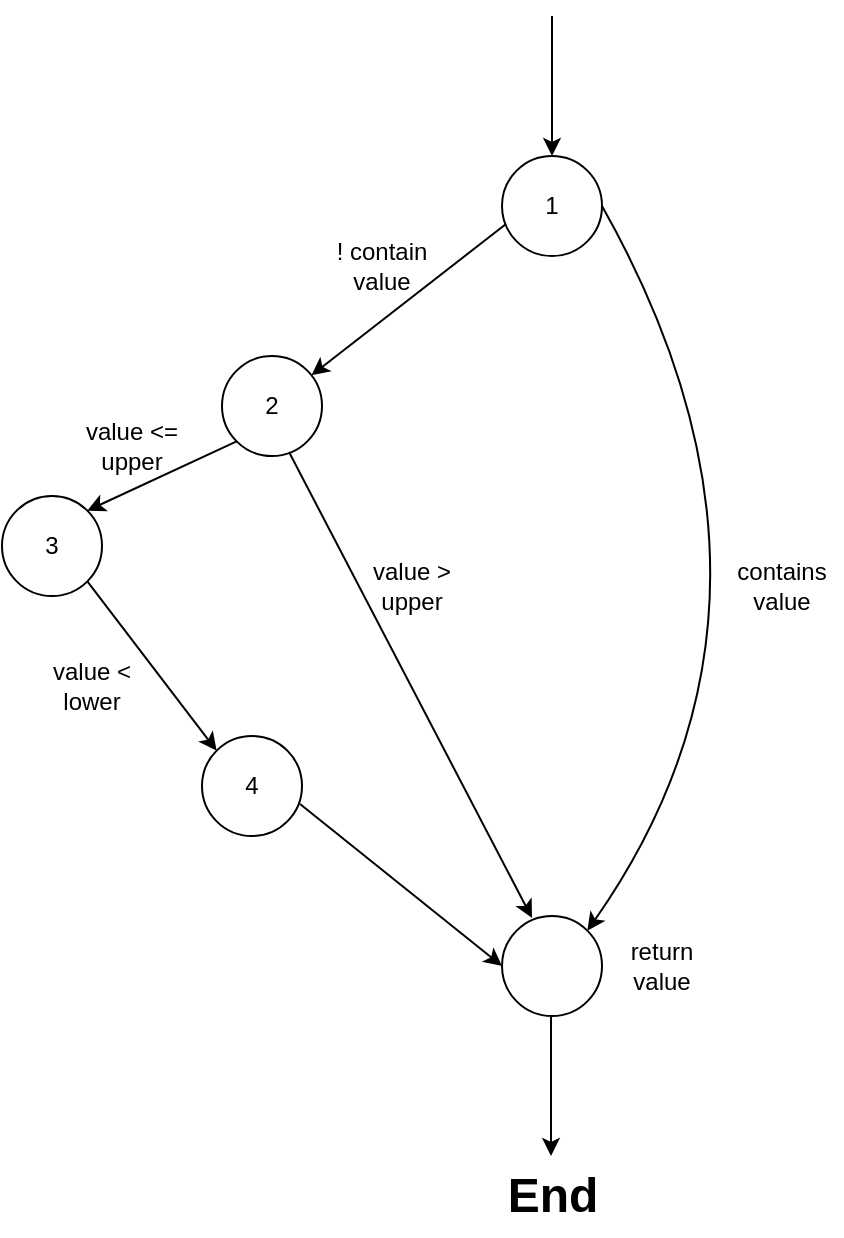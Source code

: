 <mxfile version="17.2.4" type="github">
  <diagram id="hUP56KalRgrQYvP4O6h5" name="Page-1">
    <mxGraphModel dx="1002" dy="682" grid="1" gridSize="10" guides="1" tooltips="1" connect="1" arrows="1" fold="1" page="1" pageScale="1" pageWidth="827" pageHeight="1169" math="0" shadow="0">
      <root>
        <mxCell id="0" />
        <mxCell id="1" parent="0" />
        <mxCell id="Rs-tZkOV6uGdsQzw7jzl-1" value="1" style="ellipse;whiteSpace=wrap;html=1;aspect=fixed;" vertex="1" parent="1">
          <mxGeometry x="350" y="130" width="50" height="50" as="geometry" />
        </mxCell>
        <mxCell id="Rs-tZkOV6uGdsQzw7jzl-5" value="" style="endArrow=classic;html=1;rounded=0;entryX=0.5;entryY=0;entryDx=0;entryDy=0;" edge="1" parent="1" target="Rs-tZkOV6uGdsQzw7jzl-1">
          <mxGeometry width="50" height="50" relative="1" as="geometry">
            <mxPoint x="375" y="60" as="sourcePoint" />
            <mxPoint x="414" y="30" as="targetPoint" />
          </mxGeometry>
        </mxCell>
        <mxCell id="Rs-tZkOV6uGdsQzw7jzl-7" value="" style="ellipse;whiteSpace=wrap;html=1;aspect=fixed;" vertex="1" parent="1">
          <mxGeometry x="350" y="510" width="50" height="50" as="geometry" />
        </mxCell>
        <mxCell id="Rs-tZkOV6uGdsQzw7jzl-10" value="" style="curved=1;endArrow=classic;html=1;rounded=0;exitX=1;exitY=0.5;exitDx=0;exitDy=0;entryX=1;entryY=0;entryDx=0;entryDy=0;" edge="1" parent="1" source="Rs-tZkOV6uGdsQzw7jzl-1" target="Rs-tZkOV6uGdsQzw7jzl-7">
          <mxGeometry width="50" height="50" relative="1" as="geometry">
            <mxPoint x="390" y="380" as="sourcePoint" />
            <mxPoint x="440" y="330" as="targetPoint" />
            <Array as="points">
              <mxPoint x="510" y="350" />
            </Array>
          </mxGeometry>
        </mxCell>
        <mxCell id="Rs-tZkOV6uGdsQzw7jzl-11" value="" style="endArrow=classic;html=1;rounded=0;entryX=0.5;entryY=0;entryDx=0;entryDy=0;" edge="1" parent="1">
          <mxGeometry width="50" height="50" relative="1" as="geometry">
            <mxPoint x="374.5" y="560" as="sourcePoint" />
            <mxPoint x="374.5" y="630" as="targetPoint" />
          </mxGeometry>
        </mxCell>
        <mxCell id="Rs-tZkOV6uGdsQzw7jzl-13" value="End" style="text;strokeColor=none;fillColor=none;html=1;fontSize=24;fontStyle=1;verticalAlign=middle;align=center;" vertex="1" parent="1">
          <mxGeometry x="325" y="630" width="100" height="40" as="geometry" />
        </mxCell>
        <mxCell id="Rs-tZkOV6uGdsQzw7jzl-14" value="! contain value" style="text;html=1;strokeColor=none;fillColor=none;align=center;verticalAlign=middle;whiteSpace=wrap;rounded=0;" vertex="1" parent="1">
          <mxGeometry x="260" y="170" width="60" height="30" as="geometry" />
        </mxCell>
        <mxCell id="Rs-tZkOV6uGdsQzw7jzl-15" value="2" style="ellipse;whiteSpace=wrap;html=1;aspect=fixed;" vertex="1" parent="1">
          <mxGeometry x="210" y="230" width="50" height="50" as="geometry" />
        </mxCell>
        <mxCell id="Rs-tZkOV6uGdsQzw7jzl-16" value="" style="endArrow=classic;html=1;rounded=0;exitX=0.04;exitY=0.68;exitDx=0;exitDy=0;exitPerimeter=0;" edge="1" parent="1" source="Rs-tZkOV6uGdsQzw7jzl-1" target="Rs-tZkOV6uGdsQzw7jzl-15">
          <mxGeometry width="50" height="50" relative="1" as="geometry">
            <mxPoint x="390" y="380" as="sourcePoint" />
            <mxPoint x="440" y="330" as="targetPoint" />
          </mxGeometry>
        </mxCell>
        <mxCell id="Rs-tZkOV6uGdsQzw7jzl-17" value="contains value" style="text;html=1;strokeColor=none;fillColor=none;align=center;verticalAlign=middle;whiteSpace=wrap;rounded=0;" vertex="1" parent="1">
          <mxGeometry x="460" y="330" width="60" height="30" as="geometry" />
        </mxCell>
        <mxCell id="Rs-tZkOV6uGdsQzw7jzl-20" value="" style="endArrow=classic;html=1;rounded=0;exitX=0.67;exitY=0.96;exitDx=0;exitDy=0;entryX=0.3;entryY=0.02;entryDx=0;entryDy=0;entryPerimeter=0;exitPerimeter=0;" edge="1" parent="1" source="Rs-tZkOV6uGdsQzw7jzl-15" target="Rs-tZkOV6uGdsQzw7jzl-7">
          <mxGeometry width="50" height="50" relative="1" as="geometry">
            <mxPoint x="390" y="370" as="sourcePoint" />
            <mxPoint x="313.887" y="311.611" as="targetPoint" />
          </mxGeometry>
        </mxCell>
        <mxCell id="Rs-tZkOV6uGdsQzw7jzl-23" value="value &amp;gt; upper" style="text;html=1;strokeColor=none;fillColor=none;align=center;verticalAlign=middle;whiteSpace=wrap;rounded=0;" vertex="1" parent="1">
          <mxGeometry x="270" y="330" width="70" height="30" as="geometry" />
        </mxCell>
        <mxCell id="Rs-tZkOV6uGdsQzw7jzl-24" value="3" style="ellipse;whiteSpace=wrap;html=1;aspect=fixed;" vertex="1" parent="1">
          <mxGeometry x="100" y="300" width="50" height="50" as="geometry" />
        </mxCell>
        <mxCell id="Rs-tZkOV6uGdsQzw7jzl-26" value="" style="endArrow=classic;html=1;rounded=0;entryX=1;entryY=0;entryDx=0;entryDy=0;exitX=0;exitY=1;exitDx=0;exitDy=0;" edge="1" parent="1" source="Rs-tZkOV6uGdsQzw7jzl-15" target="Rs-tZkOV6uGdsQzw7jzl-24">
          <mxGeometry width="50" height="50" relative="1" as="geometry">
            <mxPoint x="390" y="370" as="sourcePoint" />
            <mxPoint x="440" y="320" as="targetPoint" />
          </mxGeometry>
        </mxCell>
        <mxCell id="Rs-tZkOV6uGdsQzw7jzl-27" value="value &amp;lt;= upper" style="text;html=1;strokeColor=none;fillColor=none;align=center;verticalAlign=middle;whiteSpace=wrap;rounded=0;" vertex="1" parent="1">
          <mxGeometry x="130" y="260" width="70" height="30" as="geometry" />
        </mxCell>
        <mxCell id="Rs-tZkOV6uGdsQzw7jzl-28" value="4" style="ellipse;whiteSpace=wrap;html=1;aspect=fixed;" vertex="1" parent="1">
          <mxGeometry x="200" y="420" width="50" height="50" as="geometry" />
        </mxCell>
        <mxCell id="Rs-tZkOV6uGdsQzw7jzl-29" value="" style="endArrow=classic;html=1;rounded=0;exitX=1;exitY=1;exitDx=0;exitDy=0;entryX=0;entryY=0;entryDx=0;entryDy=0;" edge="1" parent="1" source="Rs-tZkOV6uGdsQzw7jzl-24" target="Rs-tZkOV6uGdsQzw7jzl-28">
          <mxGeometry width="50" height="50" relative="1" as="geometry">
            <mxPoint x="390" y="370" as="sourcePoint" />
            <mxPoint x="440" y="320" as="targetPoint" />
          </mxGeometry>
        </mxCell>
        <mxCell id="Rs-tZkOV6uGdsQzw7jzl-30" value="value &amp;lt; lower" style="text;html=1;strokeColor=none;fillColor=none;align=center;verticalAlign=middle;whiteSpace=wrap;rounded=0;" vertex="1" parent="1">
          <mxGeometry x="110" y="380" width="70" height="30" as="geometry" />
        </mxCell>
        <mxCell id="Rs-tZkOV6uGdsQzw7jzl-31" value="" style="endArrow=classic;html=1;rounded=0;exitX=0.98;exitY=0.68;exitDx=0;exitDy=0;exitPerimeter=0;entryX=0;entryY=0.5;entryDx=0;entryDy=0;" edge="1" parent="1" source="Rs-tZkOV6uGdsQzw7jzl-28" target="Rs-tZkOV6uGdsQzw7jzl-7">
          <mxGeometry width="50" height="50" relative="1" as="geometry">
            <mxPoint x="390" y="370" as="sourcePoint" />
            <mxPoint x="440" y="320" as="targetPoint" />
          </mxGeometry>
        </mxCell>
        <mxCell id="Rs-tZkOV6uGdsQzw7jzl-36" value="return value" style="text;html=1;strokeColor=none;fillColor=none;align=center;verticalAlign=middle;whiteSpace=wrap;rounded=0;" vertex="1" parent="1">
          <mxGeometry x="400" y="520" width="60" height="30" as="geometry" />
        </mxCell>
      </root>
    </mxGraphModel>
  </diagram>
</mxfile>
